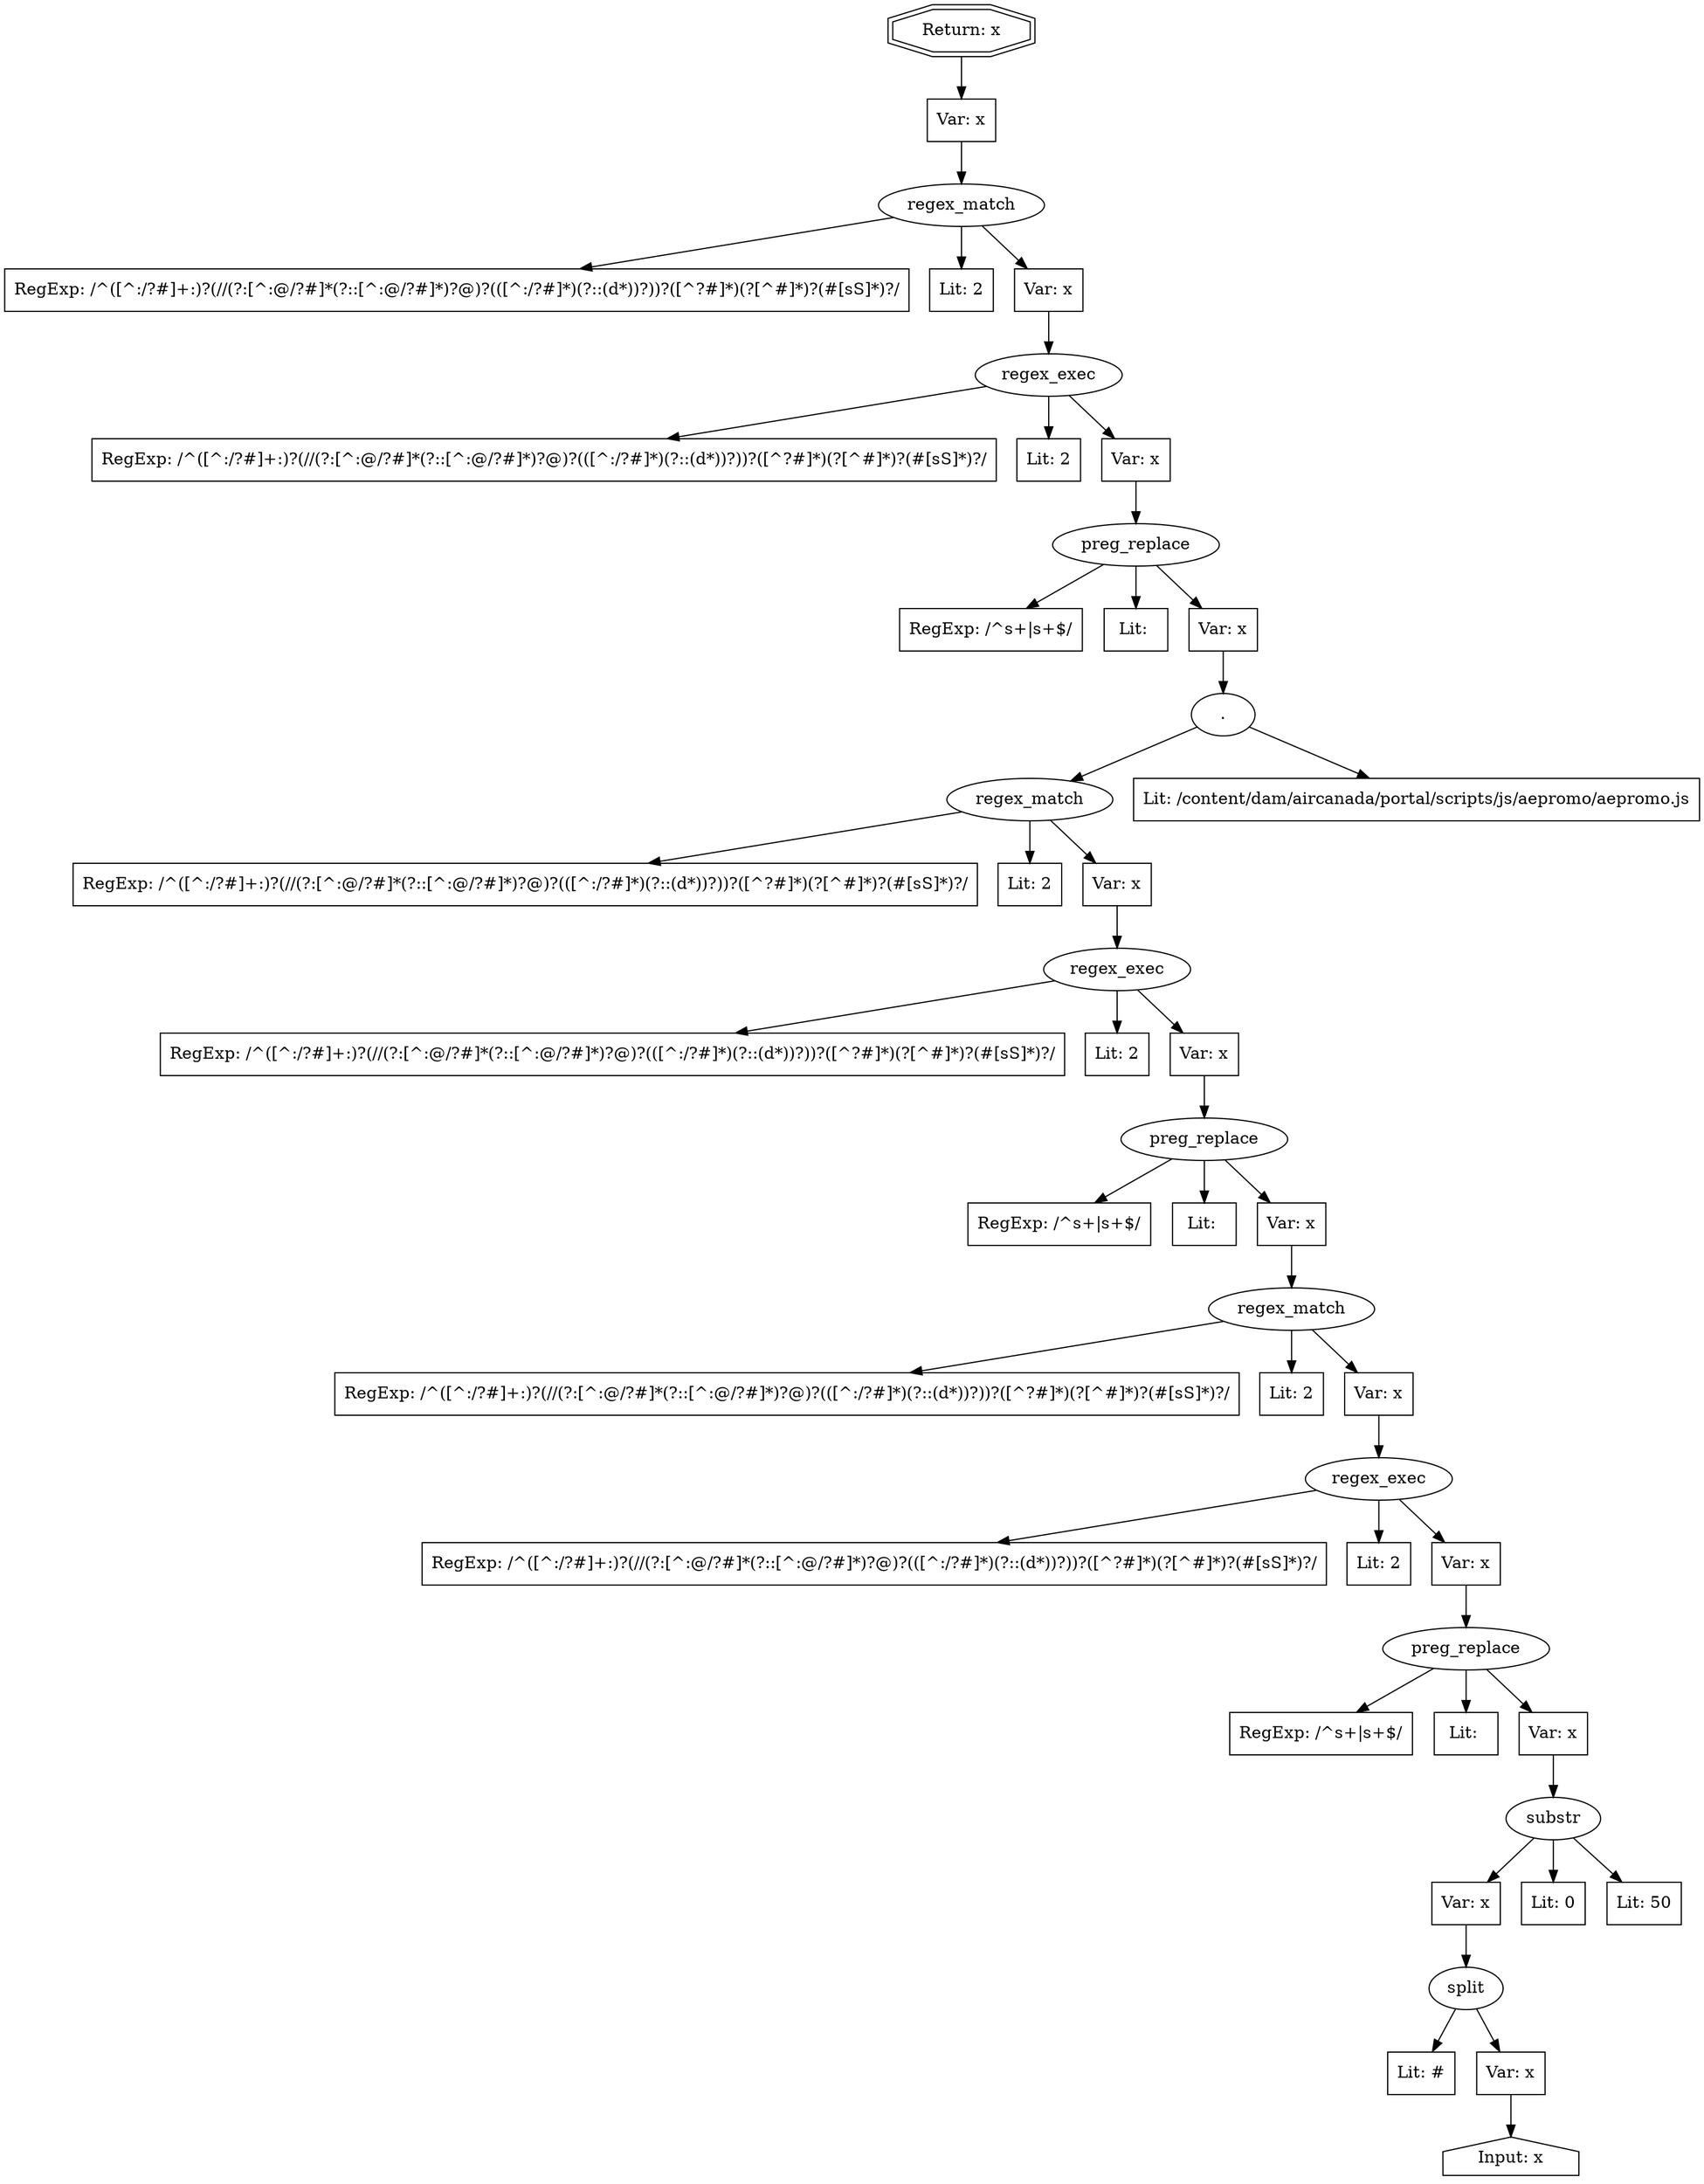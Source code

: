 // Finding: b1e599b7-4e37-43a0-a5ce-60012130d324
// Finding.url: https://www.example221.com/ca/en/aco/home/aeroplan/promotions.html#|taintfoxLog('4e70fa4aacb54132aad4d6bdf8a97bf5')//
// Finding.parentloc: https://www.example221.com/ca/en/aco/home/aeroplan/promotions.html#|taintfoxLog('4e70fa4aacb54132aad4d6bdf8a97bf5')//
// Finding.domain: www.example221.com
// Finding.base_domain: example221.com
// Finding.source: location.href
// Finding.sink: script.text
// Sanitizer.score: 3
// Sanitizer.name: value/<
// Sanitizer.location: https://www.example221.com/etc/designs/aircanada/scripts/library/polyfill-es5.2021328179.js - value/<:743:30095
// Finding.begin: 5081
// Finding.end: 5100
// Finding.original_uuid: 1c038eff-a324-4d5f-b862-8c4999c523fa
// Finding.TwentyFiveMillionFlowsId: -1920498691
// Finding.script: https://www.example221.com/assets/ae427fbb9e32edec2065f3c335af8c367001194a011
// Finding.line: 20
// Exploit.uuid: 4e70fa4a-acb5-4132-aad4-d6bdf8a97bf5
// Exploit.success: false
// Exploit.status: validated
// Exploit.method: C
// Exploit.type: js
// Exploit.token: ExpressionStatement
// Exploit.content: undefined
// Exploit.quote_type: None
// Exploit.tag: None
// Exploit.break_out: |
// Exploit.break_in: //
// Exploit.payload: |taintfoxLog(1)//
// Exploit.begin_taint_url: 0
// Exploit.end_taint_url: 6
// Exploit.replace_begin_url: 65
// Exploit.replace_end_url: 65
// Exploit.replace_begin_param: 200310
// Exploit.replace_end_param: 200310
// Issues.LargestEncodeAttrStringChain: 0
// Issues.LargestTextFragmentEncodeChainLength: 0
// Issues.HasApproximation: false
// Issues.HasMissingImplementation: false
// Issues.HasInfiniteRegexWithFunctionReplacer: false
// Issues.MergedSplitAndJoins: false
// Issues.HasUrlInRhsOfReplace: false
// Issues.HasUrlInLhsOfReplace: false
// Issues.HasCookieValueInLhsOfreplace: false
// Issues.HasCookieValueInRhsOfreplace: false
// Issues.HasCookieValueInMatchPattern: false
// Issues.HasCookieValueInExecPattern: false
// Issues.RemovedLRConcats: true
// Issues.RemovedReplaceArtifacts: false
// Issues.HasUrlInMatchPattern: false
// Issues.HasUrlInExecPattern: false
// Issues.RemovedNOPreplaces: false
// Issues.Known_sanitizer: false
// DepGraph.hash: 749764243
// DepGraph.sanitizer_hash: 1064383741
// Removed LR concats 
// Removed LR concats 
// Removed LR concats 
digraph cfg {
n0 [shape=house, label="Input: x"];
n1 [shape=ellipse, label="split"];
n2 [shape=box, label="Lit: #"];
n3 [shape=box, label="Var: x"];
n4 [shape=ellipse, label="substr"];
n5 [shape=box, label="Var: x"];
n6 [shape=box, label="Lit: 0"];
n7 [shape=box, label="Lit: 50"];
n8 [shape=ellipse, label="preg_replace"];
n9 [shape=box, label="RegExp: /^\s+|\s+$/"];
n10 [shape=box, label="Lit: "];
n11 [shape=box, label="Var: x"];
n12 [shape=ellipse, label="regex_exec"];
n13 [shape=box, label="RegExp: /^([^:\/?#]+:)?(\/\/(?:[^:@\/?#]*(?::[^:@\/?#]*)?@)?(([^:\/?#]*)(?::(\d*))?))?([^?#]*)(\?[^#]*)?(#[\s\S]*)?/"];
n14 [shape=box, label="Lit: 2"];
n15 [shape=box, label="Var: x"];
n16 [shape=ellipse, label="regex_match"];
n17 [shape=box, label="RegExp: /^([^:\/?#]+:)?(\/\/(?:[^:@\/?#]*(?::[^:@\/?#]*)?@)?(([^:\/?#]*)(?::(\d*))?))?([^?#]*)(\?[^#]*)?(#[\s\S]*)?/"];
n18 [shape=box, label="Lit: 2"];
n19 [shape=box, label="Var: x"];
n20 [shape=ellipse, label="preg_replace"];
n21 [shape=box, label="RegExp: /^\s+|\s+$/"];
n22 [shape=box, label="Lit: "];
n23 [shape=box, label="Var: x"];
n24 [shape=ellipse, label="regex_exec"];
n25 [shape=box, label="RegExp: /^([^:\/?#]+:)?(\/\/(?:[^:@\/?#]*(?::[^:@\/?#]*)?@)?(([^:\/?#]*)(?::(\d*))?))?([^?#]*)(\?[^#]*)?(#[\s\S]*)?/"];
n26 [shape=box, label="Lit: 2"];
n27 [shape=box, label="Var: x"];
n28 [shape=ellipse, label="regex_match"];
n29 [shape=box, label="RegExp: /^([^:\/?#]+:)?(\/\/(?:[^:@\/?#]*(?::[^:@\/?#]*)?@)?(([^:\/?#]*)(?::(\d*))?))?([^?#]*)(\?[^#]*)?(#[\s\S]*)?/"];
n30 [shape=box, label="Lit: 2"];
n31 [shape=box, label="Var: x"];
n32 [shape=ellipse, label="."];
n33 [shape=box, label="Lit: /content/dam/aircanada/portal/scripts/js/aepromo/aepromo.js"];
n34 [shape=ellipse, label="preg_replace"];
n35 [shape=box, label="RegExp: /^\s+|\s+$/"];
n36 [shape=box, label="Lit: "];
n37 [shape=box, label="Var: x"];
n38 [shape=ellipse, label="regex_exec"];
n39 [shape=box, label="RegExp: /^([^:\/?#]+:)?(\/\/(?:[^:@\/?#]*(?::[^:@\/?#]*)?@)?(([^:\/?#]*)(?::(\d*))?))?([^?#]*)(\?[^#]*)?(#[\s\S]*)?/"];
n40 [shape=box, label="Lit: 2"];
n41 [shape=box, label="Var: x"];
n42 [shape=ellipse, label="regex_match"];
n43 [shape=box, label="RegExp: /^([^:\/?#]+:)?(\/\/(?:[^:@\/?#]*(?::[^:@\/?#]*)?@)?(([^:\/?#]*)(?::(\d*))?))?([^?#]*)(\?[^#]*)?(#[\s\S]*)?/"];
n44 [shape=box, label="Lit: 2"];
n45 [shape=box, label="Var: x"];
n46 [shape=box, label="Var: x"];
n47 [shape=doubleoctagon, label="Return: x"];
n3 -> n0;
n1 -> n2;
n1 -> n3;
n5 -> n1;
n4 -> n5;
n4 -> n6;
n4 -> n7;
n11 -> n4;
n8 -> n9;
n8 -> n10;
n8 -> n11;
n15 -> n8;
n12 -> n13;
n12 -> n14;
n12 -> n15;
n19 -> n12;
n16 -> n17;
n16 -> n18;
n16 -> n19;
n23 -> n16;
n20 -> n21;
n20 -> n22;
n20 -> n23;
n27 -> n20;
n24 -> n25;
n24 -> n26;
n24 -> n27;
n31 -> n24;
n28 -> n29;
n28 -> n30;
n28 -> n31;
n32 -> n28;
n32 -> n33;
n37 -> n32;
n34 -> n35;
n34 -> n36;
n34 -> n37;
n41 -> n34;
n38 -> n39;
n38 -> n40;
n38 -> n41;
n45 -> n38;
n42 -> n43;
n42 -> n44;
n42 -> n45;
n46 -> n42;
n47 -> n46;
}
